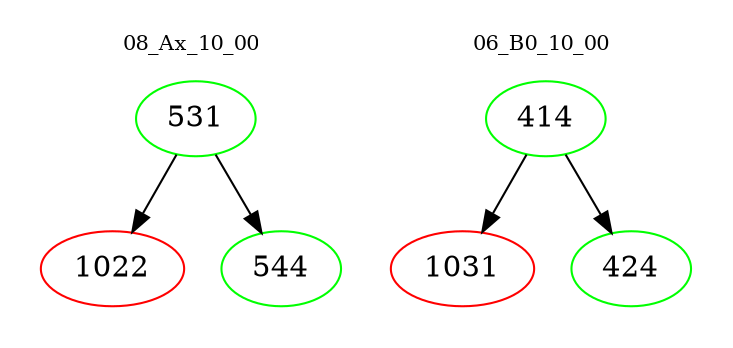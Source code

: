 digraph{
subgraph cluster_0 {
color = white
label = "08_Ax_10_00";
fontsize=10;
T0_531 [label="531", color="green"]
T0_531 -> T0_1022 [color="black"]
T0_1022 [label="1022", color="red"]
T0_531 -> T0_544 [color="black"]
T0_544 [label="544", color="green"]
}
subgraph cluster_1 {
color = white
label = "06_B0_10_00";
fontsize=10;
T1_414 [label="414", color="green"]
T1_414 -> T1_1031 [color="black"]
T1_1031 [label="1031", color="red"]
T1_414 -> T1_424 [color="black"]
T1_424 [label="424", color="green"]
}
}

